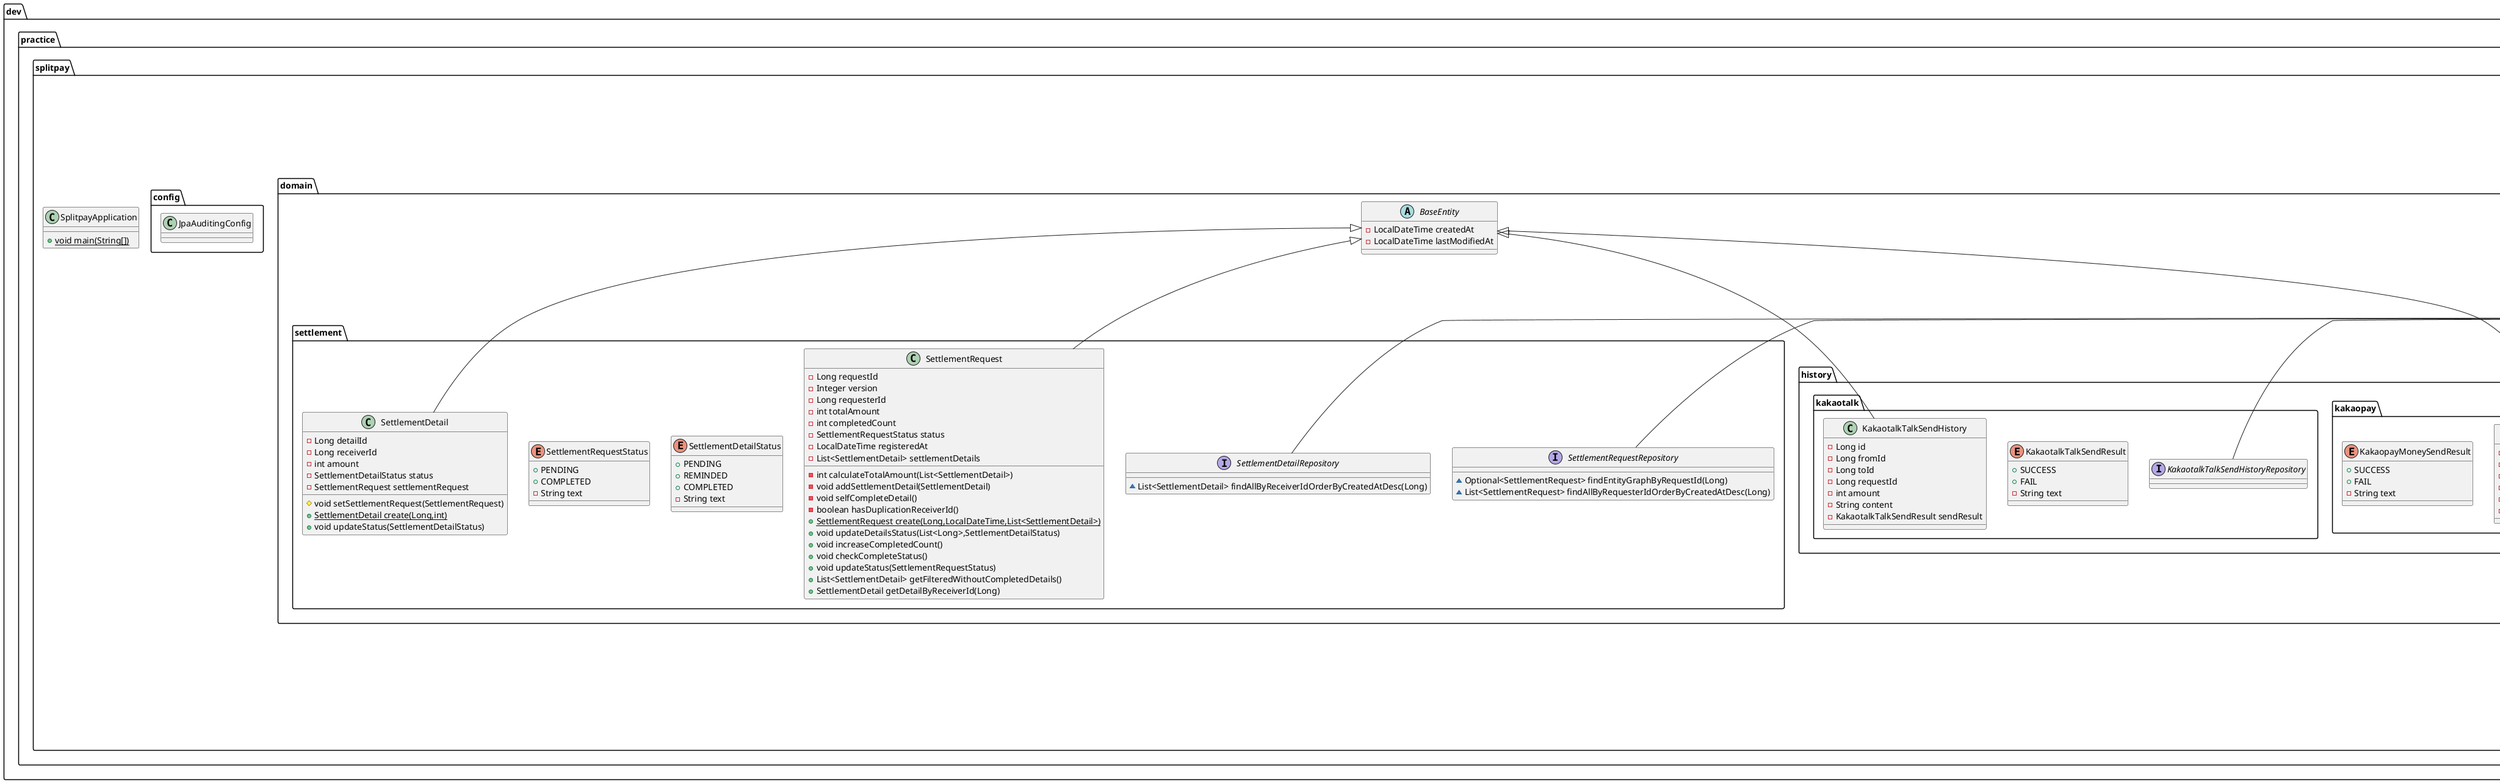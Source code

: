 @startuml
class dev.practice.splitpay.api.facade.response.SettlementRequestResponse {
- Long requestId
- Long requesterId
- int totalAmount
- SettlementRequestStatus status
- int completedCount
- LocalDateTime registeredAt
+ {static} SettlementRequestResponse of(SettlementRequest)
}
class dev.practice.splitpay.api.facade.CreateSettlementUseCase {
- SettlementService settlementService
- NotificationService notificationService
+ SettlementRequestAndDetailsResponse createSettlement(SettlementCreateServiceRequest,LocalDateTime)
}
class dev.practice.splitpay.api.controller.settlement.request.SettlementCreateRequest {
- List<SettlementPieceRequest> settlementPieceRequests
+ SettlementCreateServiceRequest toServiceRequest(Long)
}
interface dev.practice.splitpay.domain.settlement.SettlementRequestRepository {
~ Optional<SettlementRequest> findEntityGraphByRequestId(Long)
~ List<SettlementRequest> findAllByRequesterIdOrderByCreatedAtDesc(Long)
}
class dev.practice.splitpay.api.facade.PaySettlementUseCase {
- SettlementService settlementService
- SettlementQueryService settlementQueryService
- PaymentService paymentService
+ SettlementDetailResponse paySettlement(Long,Long)
}
class dev.practice.splitpay.api.service.OptimisticLockingRetryAspect {
+ Object retryOnOptimisticLock(ProceedingJoinPoint,RetryOnOptimisticLocking)
}
class dev.practice.splitpay.api.service.payment.PaymentService {
- MoneySendClient moneySendClient
- KakaopayMoneySendHistoryRepository kakaopayMoneySendHistoryRepository
+ void sendMoney(PaymentDto)
}
class dev.practice.splitpay.client.kakaopay.KakaopayMoneySendClient {
- {static} String SUCCESS_MESSAGE
+ boolean sendMoney(Long,Long,int,Long)
}
class dev.practice.splitpay.SplitpayApplication {
+ {static} void main(String[])
}
class dev.practice.splitpay.api.service.message.NotificationService {
- NotificationSendClient notificationSendClient
- KakaotalkTalkSendHistoryRepository kakaotalkTalkSendHistoryRepository
+ boolean sendNotification(NotificationDto)
+ void sendNotificationBulk(List<NotificationDto>)
}
interface dev.practice.splitpay.domain.history.kakaopay.KakaopayMoneySendHistoryRepository {
}
class dev.practice.splitpay.domain.history.kakaopay.KakaopayMoneySendHistory {
- Long id
- Long fromId
- Long toId
- int amount
- Long requestId
- KakaopayMoneySendResult sendResult
}
interface dev.practice.splitpay.domain.settlement.SettlementDetailRepository {
~ List<SettlementDetail> findAllByReceiverIdOrderByCreatedAtDesc(Long)
}
interface dev.practice.splitpay.domain.history.kakaotalk.KakaotalkTalkSendHistoryRepository {
}
class dev.practice.splitpay.api.controller.settlement.request.SettlementPieceRequest {
- Long receiverId
- int amount
+ SettlementPieceServiceRequest toServiceRequest()
}
enum dev.practice.splitpay.domain.history.kakaopay.KakaopayMoneySendResult {
+  SUCCESS
+  FAIL
- String text
}
class dev.practice.splitpay.api.controller.settlement.SettlementQueryController {
- GetSettlementDetailsUseCase getSettlementDetailsUseCase
- GetSettlementRequestsUseCase getSettlementRequestsUseCase
- GetSettlementRequestAndDetailsUseCase getSettlementRequestAndDetailsUseCase
+ ApiResponse<List<SettlementRequestResponse>> getSettlementRequests(Long)
+ ApiResponse<SettlementRequestAndDetailsResponse> getSettlementRequestAndDetails(Long,Long)
+ ApiResponse<List<SettlementDetailResponse>> getSettlementReceives(Long)
}
class dev.practice.splitpay.api.ApiControllerAdvice {
+ ApiResponse<T> bindException(BindException)
+ ApiResponse<T> headerException(MissingRequestHeaderException)
+ ApiResponse<T> headerException(IllegalArgumentException)
+ ApiResponse<T> noSuchElementException(NoSuchElementException)
+ ApiResponse<T> noSuchElementException(RuntimeException)
}
abstract class dev.practice.splitpay.domain.BaseEntity {
- LocalDateTime createdAt
- LocalDateTime lastModifiedAt
}
class dev.practice.splitpay.api.service.settlement.request.SettlementPieceServiceRequest {
- Long receiverId
- int amount
+ SettlementDetail toEntity()
}
class dev.practice.splitpay.domain.settlement.SettlementRequest {
- Long requestId
- Integer version
- Long requesterId
- int totalAmount
- int completedCount
- SettlementRequestStatus status
- LocalDateTime registeredAt
- List<SettlementDetail> settlementDetails
- int calculateTotalAmount(List<SettlementDetail>)
- void addSettlementDetail(SettlementDetail)
- void selfCompleteDetail()
- boolean hasDuplicationReceiverId()
+ {static} SettlementRequest create(Long,LocalDateTime,List<SettlementDetail>)
+ void updateDetailsStatus(List<Long>,SettlementDetailStatus)
+ void increaseCompletedCount()
+ void checkCompleteStatus()
+ void updateStatus(SettlementRequestStatus)
+ List<SettlementDetail> getFilteredWithoutCompletedDetails()
+ SettlementDetail getDetailByReceiverId(Long)
}
class dev.practice.splitpay.api.ApiResponse {
- T data
- String message
- HttpStatus status
- int code
+ {static} ApiResponse<T> of(T,String,HttpStatus)
+ {static} ApiResponse<T> of(T,HttpStatus)
+ {static} ApiResponse<T> ok(T)
}
class dev.practice.splitpay.api.service.settlement.SettlementQueryService {
- SettlementRequestRepository settlementRequestRepository
- SettlementDetailRepository settlementDetailRepository
+ List<SettlementRequest> getSettlementRequests(Long)
+ SettlementRequest getSettlementRequestAndDetails(Long)
+ List<SettlementDetail> getSettlementDetails(Long)
}
class dev.practice.splitpay.api.facade.response.SettlementDetailResponse {
- Long receiverId
- int amount
- SettlementDetailStatus status
- Long requestId
+ {static} SettlementDetailResponse of(SettlementDetail)
}
enum dev.practice.splitpay.domain.settlement.SettlementDetailStatus {
+  PENDING
+  REMINDED
+  COMPLETED
- String text
}
class dev.practice.splitpay.client.kakaotalk.KakaotalkTalkSendClient {
- {static} String SUCCESS_MESSAGE
+ boolean sendNotification(Long,Long,Long,int,String)
}
class dev.practice.splitpay.api.facade.GetSettlementRequestAndDetailsUseCase {
- SettlementQueryService settlementQueryService
+ SettlementRequestAndDetailsResponse getSettlementRequestAndDetails(Long,Long)
}
class dev.practice.splitpay.api.facade.GetSettlementRequestsUseCase {
- SettlementQueryService settlementQueryService
+ List<SettlementRequestResponse> getSettlementRequests(Long)
}
enum dev.practice.splitpay.domain.settlement.SettlementRequestStatus {
+  PENDING
+  COMPLETED
- String text
}
class dev.practice.splitpay.api.facade.FacadeFactory {
+ {static} List<NotificationDto> toNotificationDto(SettlementRequest,List<SettlementDetail>)
+ {static} PaymentDto toPaymentDto(SettlementRequest,SettlementDetail)
}
class dev.practice.splitpay.api.service.settlement.SettlementServiceFactory {
+ {static} SettlementRequest createRequest(SettlementCreateServiceRequest,LocalDateTime)
}
class dev.practice.splitpay.api.facade.GetSettlementDetailsUseCase {
- SettlementQueryService settlementQueryService
+ List<SettlementDetailResponse> getSettlementDetails(Long)
}
class dev.practice.splitpay.api.controller.settlement.SettlementController {
- CreateSettlementUseCase createSettlementUseCase
- PaySettlementUseCase paySettlementUseCase
- RemindSettlementUseCase remindSettlementUseCase
+ ApiResponse<SettlementRequestAndDetailsResponse> createSettlement(Long,SettlementCreateRequest)
+ ApiResponse<SettlementDetailResponse> paySettlement(Long,Long)
+ ApiResponse<List<SettlementDetailResponse>> remindSettlement(Long,Long)
}
class dev.practice.splitpay.api.service.settlement.request.SettlementCreateServiceRequest {
- Long requesterId
- List<SettlementPieceServiceRequest> settlementPieceServiceRequests
}
class dev.practice.splitpay.api.facade.RemindSettlementUseCase {
- SettlementService settlementService
- SettlementQueryService settlementQueryService
- NotificationService notificationService
+ List<SettlementDetailResponse> remindSettlement(Long,Long)
}
class dev.practice.splitpay.api.service.settlement.SettlementService {
- SettlementRequestRepository settlementRequestRepository
- SettlementDetailRepository settlementDetailRepository
+ SettlementRequest createSettlement(SettlementCreateServiceRequest,LocalDateTime)
+ SettlementDetail paySettlementComplete(Long,Long)
+ List<SettlementDetail> remindSettlement(List<Long>)
}
class dev.practice.splitpay.api.facade.response.SettlementRequestAndDetailsResponse {
- Long requestId
- Long requesterId
- int totalAmount
- SettlementRequestStatus status
- int completedCount
- LocalDateTime registeredAt
- List<SettlementDetailResponse> settlementDetails
+ {static} SettlementRequestAndDetailsResponse of(SettlementRequest)
}
class dev.practice.splitpay.domain.settlement.SettlementDetail {
- Long detailId
- Long receiverId
- int amount
- SettlementDetailStatus status
- SettlementRequest settlementRequest
# void setSettlementRequest(SettlementRequest)
+ {static} SettlementDetail create(Long,int)
+ void updateStatus(SettlementDetailStatus)
}
enum dev.practice.splitpay.domain.history.kakaotalk.KakaotalkTalkSendResult {
+  SUCCESS
+  FAIL
- String text
}
class dev.practice.splitpay.domain.history.kakaotalk.KakaotalkTalkSendHistory {
- Long id
- Long fromId
- Long toId
- Long requestId
- int amount
- String content
- KakaotalkTalkSendResult sendResult
}
class dev.practice.splitpay.config.JpaAuditingConfig {
}
interface dev.practice.splitpay.api.service.payment.MoneySendClient {
~ boolean sendMoney(Long,Long,int,Long)
}
interface dev.practice.splitpay.api.service.message.NotificationSendClient {
~ boolean sendNotification(Long,Long,Long,int,String)
}


org.springframework.data.jpa.repository.JpaRepository <|-- dev.practice.splitpay.domain.settlement.SettlementRequestRepository
dev.practice.splitpay.api.service.payment.MoneySendClient <|.. dev.practice.splitpay.client.kakaopay.KakaopayMoneySendClient
org.springframework.data.jpa.repository.JpaRepository <|-- dev.practice.splitpay.domain.history.kakaopay.KakaopayMoneySendHistoryRepository
dev.practice.splitpay.domain.BaseEntity <|-- dev.practice.splitpay.domain.history.kakaopay.KakaopayMoneySendHistory
org.springframework.data.jpa.repository.JpaRepository <|-- dev.practice.splitpay.domain.settlement.SettlementDetailRepository
org.springframework.data.jpa.repository.JpaRepository <|-- dev.practice.splitpay.domain.history.kakaotalk.KakaotalkTalkSendHistoryRepository
dev.practice.splitpay.domain.BaseEntity <|-- dev.practice.splitpay.domain.settlement.SettlementRequest
dev.practice.splitpay.api.service.message.NotificationSendClient <|.. dev.practice.splitpay.client.kakaotalk.KakaotalkTalkSendClient
dev.practice.splitpay.domain.BaseEntity <|-- dev.practice.splitpay.domain.settlement.SettlementDetail
dev.practice.splitpay.domain.BaseEntity <|-- dev.practice.splitpay.domain.history.kakaotalk.KakaotalkTalkSendHistory
@enduml